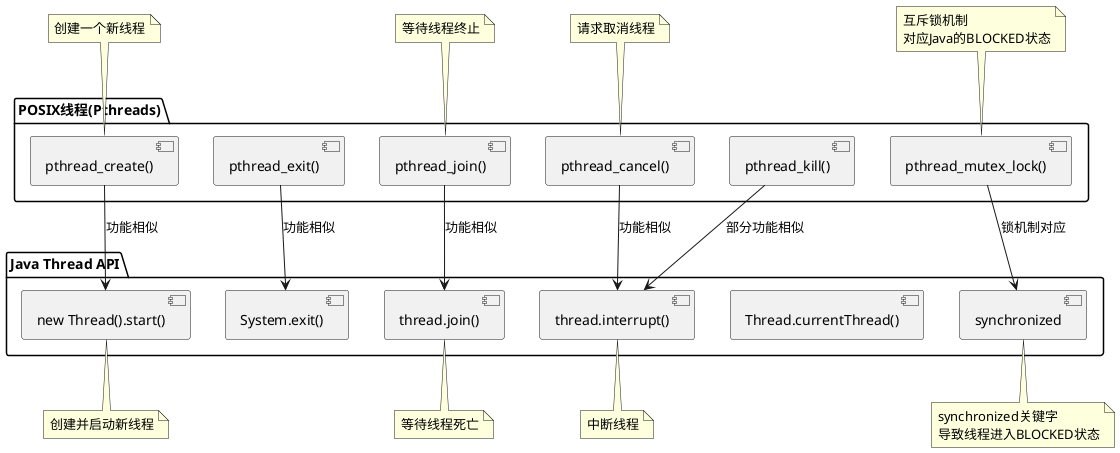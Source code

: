 @startuml Pthread与Java Thread API对比

package "POSIX线程(Pthreads)" {
  [pthread_create()] as pthread_create
  [pthread_exit()] as pthread_exit
  [pthread_join()] as pthread_join
  [pthread_cancel()] as pthread_cancel
  [pthread_kill()] as pthread_kill
  [pthread_mutex_lock()] as pthread_mutex
}

package "Java Thread API" {
  [new Thread().start()] as java_start
  [Thread.currentThread()] as java_current
  [thread.join()] as java_join
  [thread.interrupt()] as java_interrupt
  [System.exit()] as java_exit
  [synchronized] as java_synchronized
}

pthread_create --> java_start : 功能相似
pthread_exit --> java_exit : 功能相似
pthread_join --> java_join : 功能相似
pthread_cancel --> java_interrupt : 功能相似
pthread_kill --> java_interrupt : 部分功能相似
pthread_mutex --> java_synchronized : 锁机制对应

note top of pthread_create
  创建一个新线程
end note

note top of pthread_join
  等待线程终止
end note

note top of pthread_mutex
  互斥锁机制
  对应Java的BLOCKED状态
end note

note top of pthread_cancel
  请求取消线程
end note

note bottom of java_start
  创建并启动新线程
end note

note bottom of java_join
  等待线程死亡
end note

note bottom of java_synchronized
  synchronized关键字
  导致线程进入BLOCKED状态
end note

note bottom of java_interrupt
  中断线程
end note

@enduml